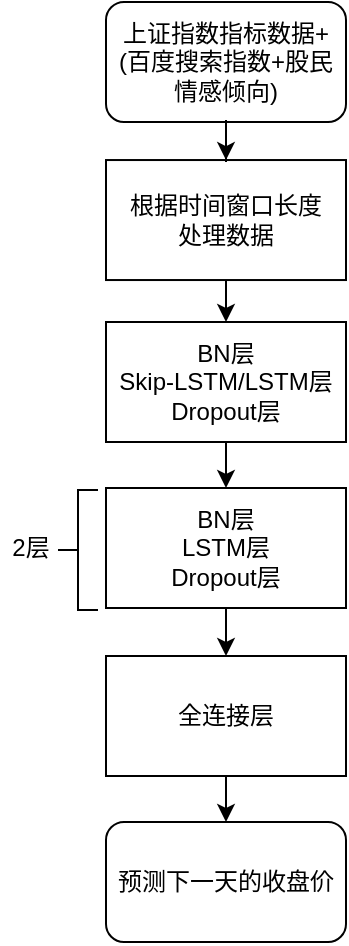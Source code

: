 <mxfile version="18.1.3" type="github">
  <diagram id="6a731a19-8d31-9384-78a2-239565b7b9f0" name="Page-1">
    <mxGraphModel dx="946" dy="564" grid="0" gridSize="10" guides="1" tooltips="1" connect="1" arrows="1" fold="1" page="1" pageScale="1" pageWidth="1169" pageHeight="827" background="none" math="0" shadow="0">
      <root>
        <mxCell id="0" />
        <mxCell id="1" parent="0" />
        <mxCell id="NKCjIXskumcPG5FkUTFe-56" value="" style="edgeStyle=orthogonalEdgeStyle;rounded=0;orthogonalLoop=1;jettySize=auto;html=1;fillColor=#EDEDED;strokeWidth=1;" edge="1" parent="1" source="NKCjIXskumcPG5FkUTFe-57" target="NKCjIXskumcPG5FkUTFe-59">
          <mxGeometry relative="1" as="geometry" />
        </mxCell>
        <mxCell id="NKCjIXskumcPG5FkUTFe-57" value="&lt;font style=&quot;font-size: 12px;&quot;&gt;上证指数指标数据+(百度搜索指数+股民情感倾向)&lt;/font&gt;" style="rounded=1;whiteSpace=wrap;html=1;fillColor=none;strokeWidth=1;" vertex="1" parent="1">
          <mxGeometry x="210" y="47.02" width="120" height="60" as="geometry" />
        </mxCell>
        <mxCell id="NKCjIXskumcPG5FkUTFe-58" value="" style="edgeStyle=orthogonalEdgeStyle;rounded=0;orthogonalLoop=1;jettySize=auto;html=1;fillColor=#EDEDED;strokeWidth=1;" edge="1" parent="1" source="NKCjIXskumcPG5FkUTFe-59" target="NKCjIXskumcPG5FkUTFe-92">
          <mxGeometry relative="1" as="geometry">
            <mxPoint x="270" y="209.02" as="targetPoint" />
          </mxGeometry>
        </mxCell>
        <mxCell id="NKCjIXskumcPG5FkUTFe-59" value="根据时间窗口长度&lt;br&gt;处理数据" style="rounded=0;whiteSpace=wrap;html=1;fillColor=none;strokeWidth=1;" vertex="1" parent="1">
          <mxGeometry x="210" y="126.02" width="120" height="60" as="geometry" />
        </mxCell>
        <mxCell id="NKCjIXskumcPG5FkUTFe-68" value="预测下一天的收盘价" style="rounded=1;whiteSpace=wrap;html=1;fillColor=none;strokeWidth=1;" vertex="1" parent="1">
          <mxGeometry x="210" y="457" width="120" height="60" as="geometry" />
        </mxCell>
        <mxCell id="NKCjIXskumcPG5FkUTFe-76" value="" style="edgeStyle=orthogonalEdgeStyle;rounded=0;orthogonalLoop=1;jettySize=auto;html=1;" edge="1" parent="1" source="NKCjIXskumcPG5FkUTFe-77">
          <mxGeometry relative="1" as="geometry">
            <mxPoint x="270" y="410" as="targetPoint" />
          </mxGeometry>
        </mxCell>
        <mxCell id="NKCjIXskumcPG5FkUTFe-83" value="" style="edgeStyle=orthogonalEdgeStyle;rounded=0;orthogonalLoop=1;jettySize=auto;html=1;entryX=0.5;entryY=0;entryDx=0;entryDy=0;" edge="1" parent="1" source="NKCjIXskumcPG5FkUTFe-78">
          <mxGeometry relative="1" as="geometry">
            <mxPoint x="270" y="460" as="targetPoint" />
          </mxGeometry>
        </mxCell>
        <mxCell id="NKCjIXskumcPG5FkUTFe-81" value="" style="strokeWidth=1;html=1;shape=mxgraph.flowchart.annotation_2;align=left;labelPosition=right;pointerEvents=1;" vertex="1" parent="1">
          <mxGeometry x="186" y="291" width="20" height="60" as="geometry" />
        </mxCell>
        <mxCell id="NKCjIXskumcPG5FkUTFe-82" value="2层" style="text;html=1;align=center;verticalAlign=middle;resizable=0;points=[];autosize=1;strokeColor=none;fillColor=none;" vertex="1" parent="1">
          <mxGeometry x="157" y="310" width="30" height="20" as="geometry" />
        </mxCell>
        <mxCell id="NKCjIXskumcPG5FkUTFe-94" value="" style="edgeStyle=orthogonalEdgeStyle;rounded=0;orthogonalLoop=1;jettySize=auto;html=1;strokeWidth=1;" edge="1" parent="1" source="NKCjIXskumcPG5FkUTFe-92" target="NKCjIXskumcPG5FkUTFe-93">
          <mxGeometry relative="1" as="geometry" />
        </mxCell>
        <mxCell id="NKCjIXskumcPG5FkUTFe-92" value="&lt;span style=&quot;&quot;&gt;BN层&lt;br&gt;&lt;/span&gt;Skip-LSTM/LSTM层&lt;br&gt;Dropout层&lt;span style=&quot;&quot;&gt;&lt;br&gt;&lt;/span&gt;" style="rounded=0;whiteSpace=wrap;html=1;fillColor=none;strokeWidth=1;" vertex="1" parent="1">
          <mxGeometry x="210" y="207" width="120" height="60" as="geometry" />
        </mxCell>
        <mxCell id="NKCjIXskumcPG5FkUTFe-98" value="" style="edgeStyle=orthogonalEdgeStyle;rounded=0;orthogonalLoop=1;jettySize=auto;html=1;fontFamily=Helvetica;fontSize=12;strokeWidth=1;" edge="1" parent="1" source="NKCjIXskumcPG5FkUTFe-93" target="NKCjIXskumcPG5FkUTFe-97">
          <mxGeometry relative="1" as="geometry" />
        </mxCell>
        <mxCell id="NKCjIXskumcPG5FkUTFe-93" value="&lt;span style=&quot;&quot;&gt;BN层&lt;br&gt;&lt;/span&gt;LSTM层&lt;br&gt;Dropout层&lt;span style=&quot;&quot;&gt;&lt;br&gt;&lt;/span&gt;" style="rounded=0;whiteSpace=wrap;html=1;fillColor=none;strokeWidth=1;" vertex="1" parent="1">
          <mxGeometry x="210" y="290" width="120" height="60" as="geometry" />
        </mxCell>
        <mxCell id="NKCjIXskumcPG5FkUTFe-99" value="" style="edgeStyle=orthogonalEdgeStyle;rounded=0;orthogonalLoop=1;jettySize=auto;html=1;fontFamily=Helvetica;fontSize=12;strokeWidth=1;" edge="1" parent="1" source="NKCjIXskumcPG5FkUTFe-97" target="NKCjIXskumcPG5FkUTFe-68">
          <mxGeometry relative="1" as="geometry" />
        </mxCell>
        <mxCell id="NKCjIXskumcPG5FkUTFe-97" value="全连接层" style="whiteSpace=wrap;html=1;fillColor=none;rounded=0;strokeWidth=1;" vertex="1" parent="1">
          <mxGeometry x="210" y="374" width="120" height="60" as="geometry" />
        </mxCell>
      </root>
    </mxGraphModel>
  </diagram>
</mxfile>
